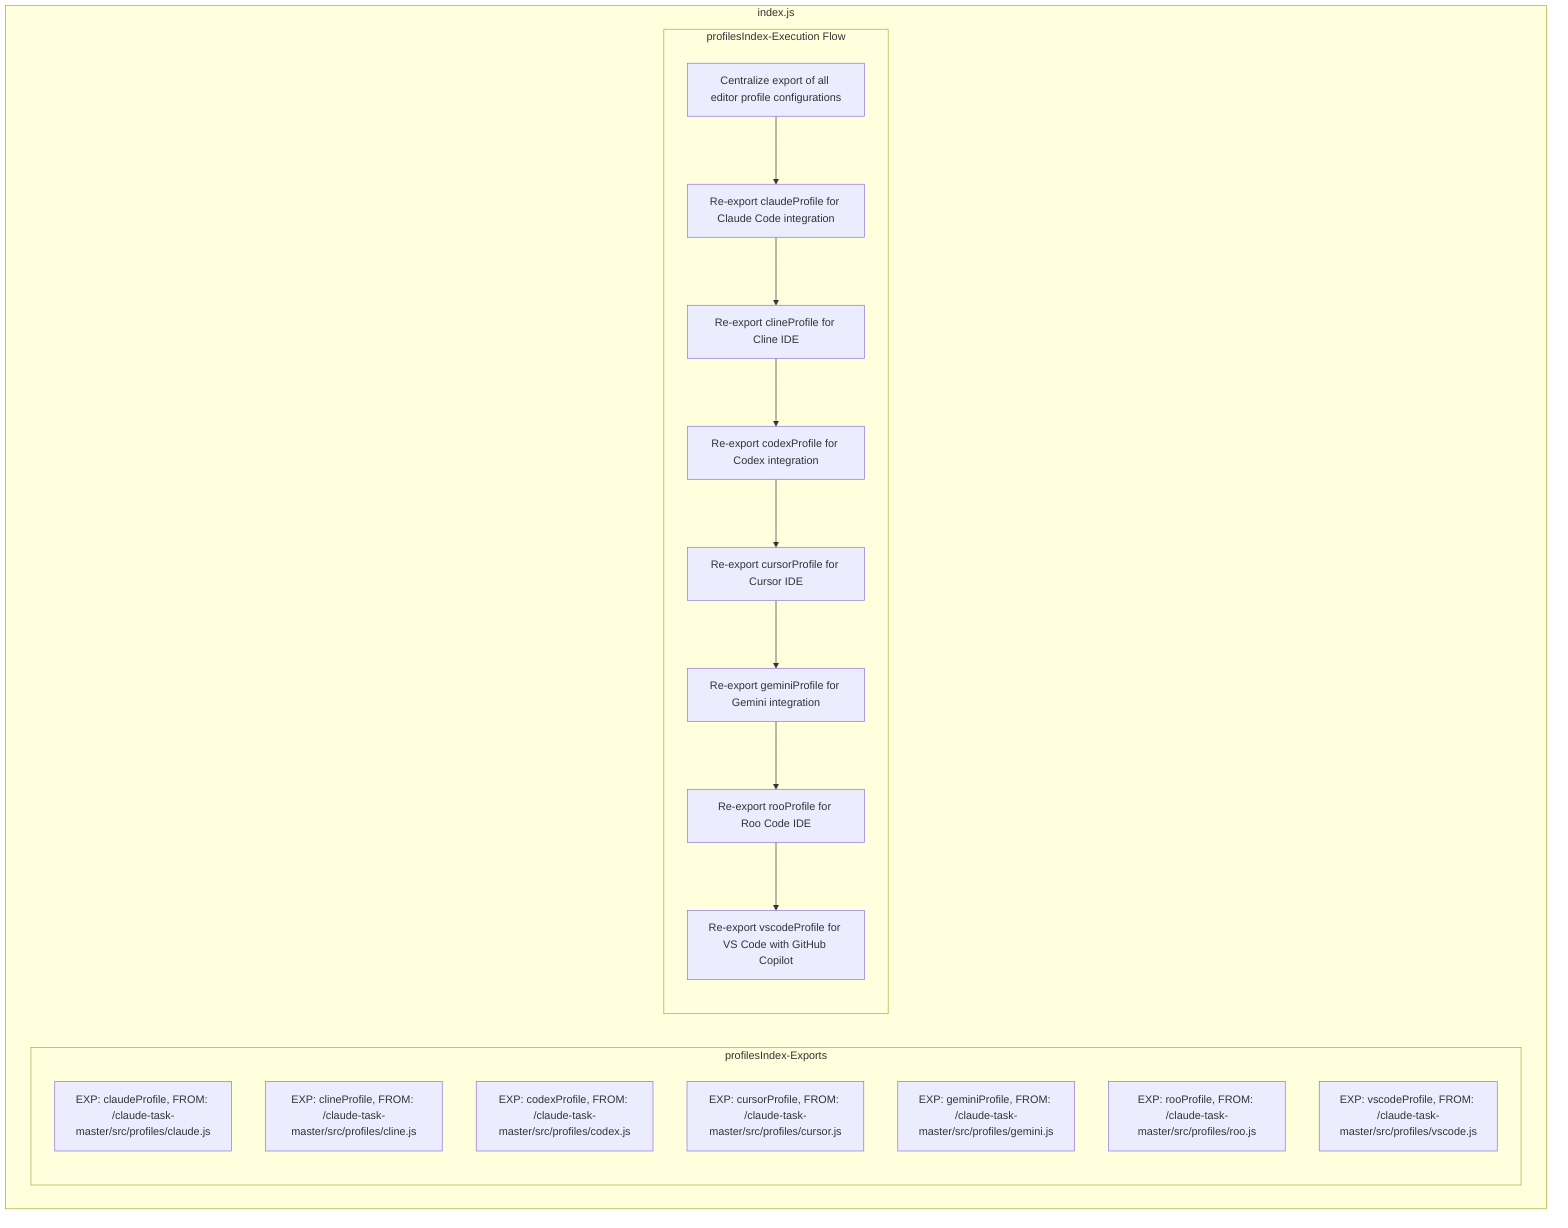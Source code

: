 flowchart TB
    subgraph profilesIndex-Exports["profilesIndex-Exports"]
        E1["EXP: claudeProfile, FROM: /claude-task-master/src/profiles/claude.js"]
        E2["EXP: clineProfile, FROM: /claude-task-master/src/profiles/cline.js"]
        E3["EXP: codexProfile, FROM: /claude-task-master/src/profiles/codex.js"]
        E4["EXP: cursorProfile, FROM: /claude-task-master/src/profiles/cursor.js"]
        E5["EXP: geminiProfile, FROM: /claude-task-master/src/profiles/gemini.js"]
        E6["EXP: rooProfile, FROM: /claude-task-master/src/profiles/roo.js"]
        E7["EXP: vscodeProfile, FROM: /claude-task-master/src/profiles/vscode.js"]
    end
    
    subgraph profilesIndex-ExecutionFlow["profilesIndex-Execution Flow"]
        FL1["Centralize export of all editor profile configurations"]
        FL2["Re-export claudeProfile for Claude Code integration"]
        FL3["Re-export clineProfile for Cline IDE"]
        FL4["Re-export codexProfile for Codex integration"]
        FL5["Re-export cursorProfile for Cursor IDE"]
        FL6["Re-export geminiProfile for Gemini integration"]
        FL7["Re-export rooProfile for Roo Code IDE"]
        FL8["Re-export vscodeProfile for VS Code with GitHub Copilot"]
    end
    
    subgraph profilesIndex["index.js"]
        profilesIndex-Exports
        profilesIndex-ExecutionFlow
    end
    
    FL1 --> FL2
    FL2 --> FL3
    FL3 --> FL4
    FL4 --> FL5
    FL5 --> FL6
    FL6 --> FL7
    FL7 --> FL8